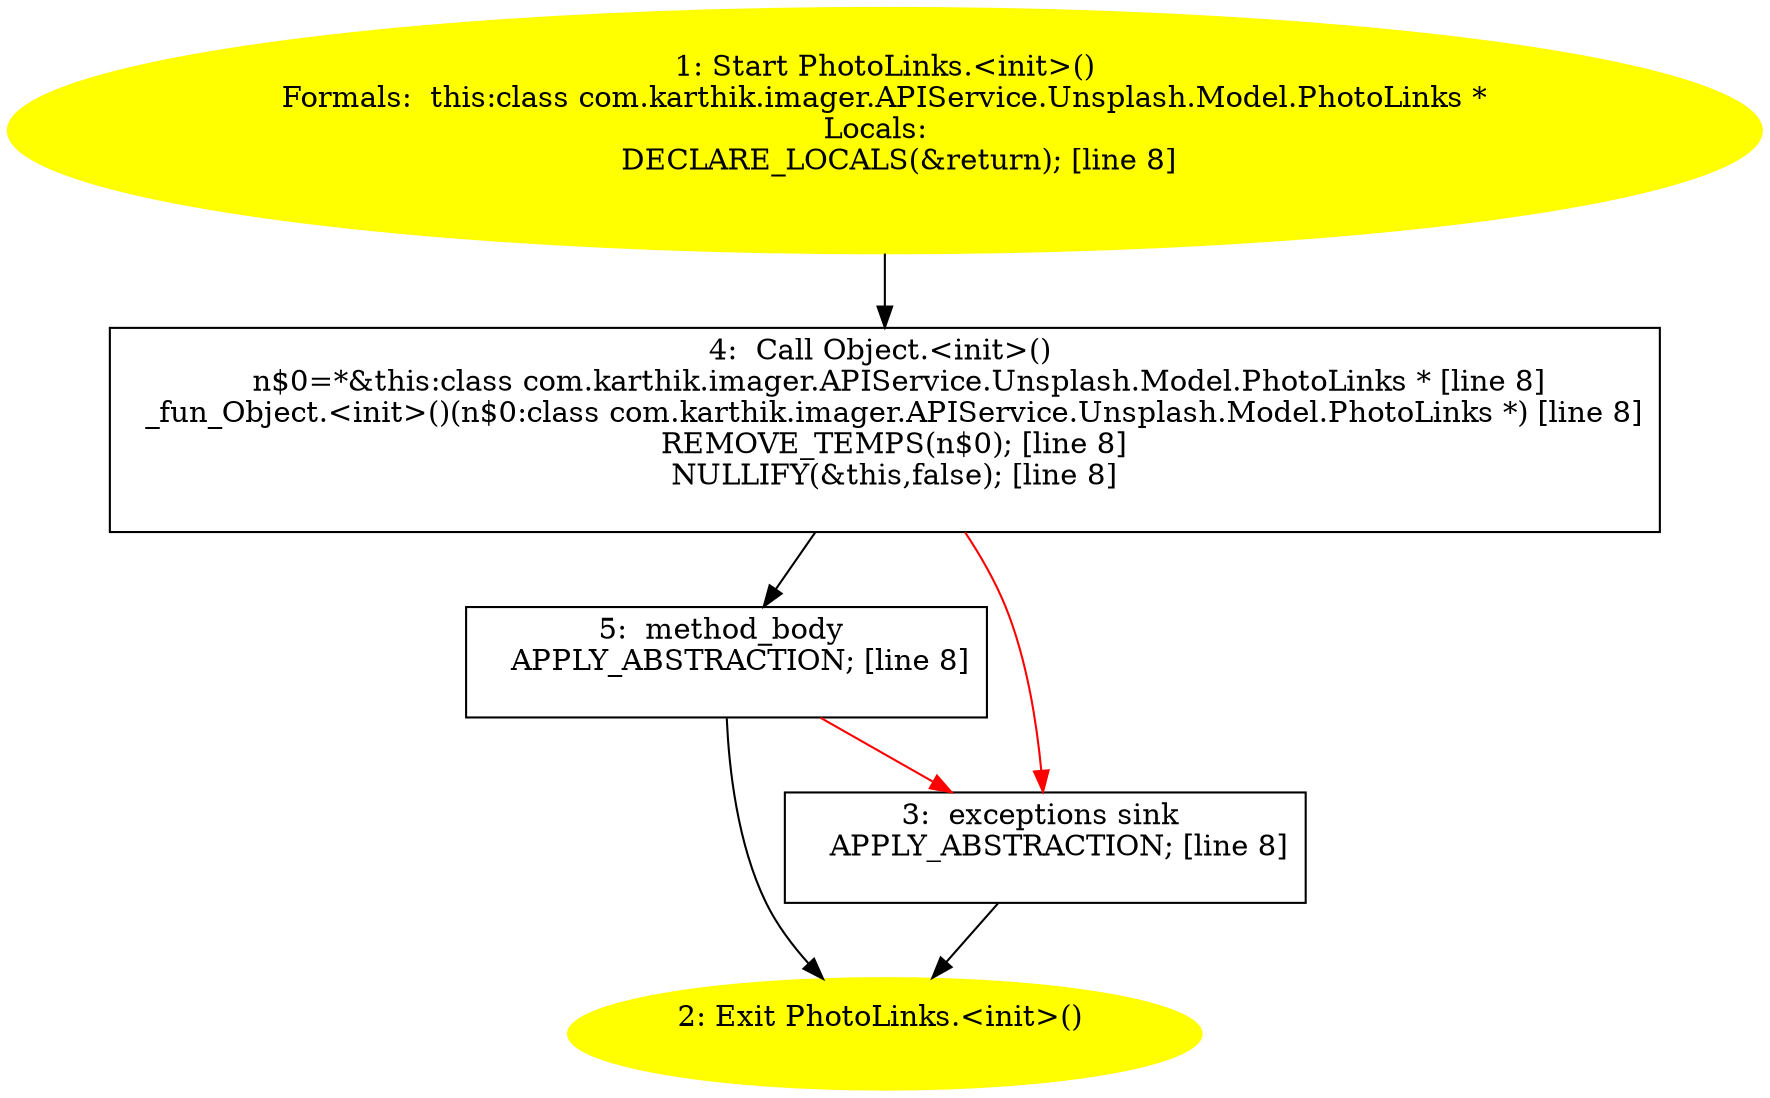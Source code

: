 digraph iCFG {
5 [label="5:  method_body \n   APPLY_ABSTRACTION; [line 8]\n " shape="box"]
	

	 5 -> 2 ;
	 5 -> 3 [color="red" ];
4 [label="4:  Call Object.<init>() \n   n$0=*&this:class com.karthik.imager.APIService.Unsplash.Model.PhotoLinks * [line 8]\n  _fun_Object.<init>()(n$0:class com.karthik.imager.APIService.Unsplash.Model.PhotoLinks *) [line 8]\n  REMOVE_TEMPS(n$0); [line 8]\n  NULLIFY(&this,false); [line 8]\n " shape="box"]
	

	 4 -> 5 ;
	 4 -> 3 [color="red" ];
3 [label="3:  exceptions sink \n   APPLY_ABSTRACTION; [line 8]\n " shape="box"]
	

	 3 -> 2 ;
2 [label="2: Exit PhotoLinks.<init>() \n  " color=yellow style=filled]
	

1 [label="1: Start PhotoLinks.<init>()\nFormals:  this:class com.karthik.imager.APIService.Unsplash.Model.PhotoLinks *\nLocals:  \n   DECLARE_LOCALS(&return); [line 8]\n " color=yellow style=filled]
	

	 1 -> 4 ;
}
